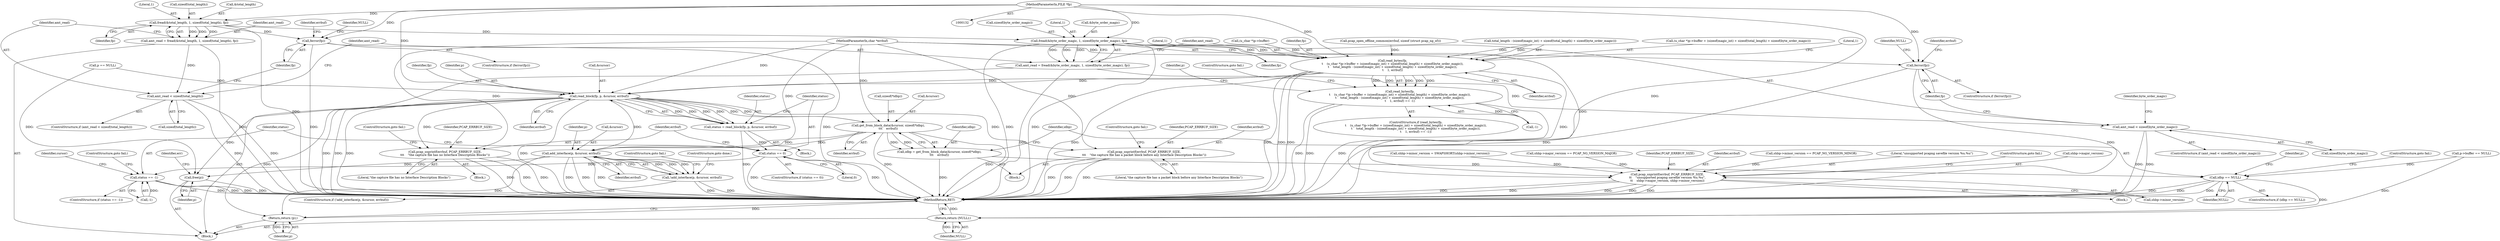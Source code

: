 digraph "0_libpcap_87d6bef033062f969e70fa40c43dfd945d5a20ab@API" {
"1000173" [label="(Call,fread(&total_length, 1, sizeof(total_length), fp))"];
"1000134" [label="(MethodParameterIn,FILE *fp)"];
"1000171" [label="(Call,amt_read = fread(&total_length, 1, sizeof(total_length), fp))"];
"1000181" [label="(Call,amt_read < sizeof(total_length))"];
"1000187" [label="(Call,ferror(fp))"];
"1000205" [label="(Call,fread(&byte_order_magic, 1, sizeof(byte_order_magic), fp))"];
"1000203" [label="(Call,amt_read = fread(&byte_order_magic, 1, sizeof(byte_order_magic), fp))"];
"1000213" [label="(Call,amt_read < sizeof(byte_order_magic))"];
"1000219" [label="(Call,ferror(fp))"];
"1000447" [label="(Call,read_bytes(fp,\n\t    (u_char *)p->buffer + (sizeof(magic_int) + sizeof(total_length) + sizeof(byte_order_magic)),\n\t    total_length - (sizeof(magic_int) + sizeof(total_length) + sizeof(byte_order_magic)),\n\t    1, errbuf))"];
"1000446" [label="(Call,read_bytes(fp,\n\t    (u_char *)p->buffer + (sizeof(magic_int) + sizeof(total_length) + sizeof(byte_order_magic)),\n\t    total_length - (sizeof(magic_int) + sizeof(total_length) + sizeof(byte_order_magic)),\n\t    1, errbuf) == -1)"];
"1000513" [label="(Call,pcap_snprintf(errbuf, PCAP_ERRBUF_SIZE,\n\t\t    \"unsupported pcapng savefile version %u.%u\",\n\t\t    shbp->major_version, shbp->minor_version))"];
"1000549" [label="(Call,read_block(fp, p, &cursor, errbuf))"];
"1000547" [label="(Call,status = read_block(fp, p, &cursor, errbuf))"];
"1000556" [label="(Call,status == 0)"];
"1000566" [label="(Call,status == -1)"];
"1000560" [label="(Call,pcap_snprintf(errbuf, PCAP_ERRBUF_SIZE,\n\t\t\t    \"the capture file has no Interface Description Blocks\"))"];
"1000579" [label="(Call,get_from_block_data(&cursor, sizeof(*idbp),\n\t\t\t    errbuf))"];
"1000577" [label="(Call,idbp = get_from_block_data(&cursor, sizeof(*idbp),\n\t\t\t    errbuf))"];
"1000587" [label="(Call,idbp == NULL)"];
"1000707" [label="(Return,return (NULL);)"];
"1000614" [label="(Call,add_interface(p, &cursor, errbuf))"];
"1000613" [label="(Call,!add_interface(p, &cursor, errbuf))"];
"1000690" [label="(Return,return (p);)"];
"1000701" [label="(Call,free(p))"];
"1000624" [label="(Call,pcap_snprintf(errbuf, PCAP_ERRBUF_SIZE,\n\t\t\t    \"the capture file has a packet block before any Interface Description Blocks\"))"];
"1000557" [label="(Identifier,status)"];
"1000171" [label="(Call,amt_read = fread(&total_length, 1, sizeof(total_length), fp))"];
"1000547" [label="(Call,status = read_block(fp, p, &cursor, errbuf))"];
"1000585" [label="(Identifier,errbuf)"];
"1000620" [label="(ControlStructure,goto done;)"];
"1000615" [label="(Identifier,p)"];
"1000691" [label="(Identifier,p)"];
"1000181" [label="(Call,amt_read < sizeof(total_length))"];
"1000448" [label="(Identifier,fp)"];
"1000568" [label="(Call,-1)"];
"1000548" [label="(Identifier,status)"];
"1000618" [label="(Identifier,errbuf)"];
"1000220" [label="(Identifier,fp)"];
"1000624" [label="(Call,pcap_snprintf(errbuf, PCAP_ERRBUF_SIZE,\n\t\t\t    \"the capture file has a packet block before any Interface Description Blocks\"))"];
"1000176" [label="(Literal,1)"];
"1000218" [label="(ControlStructure,if (ferror(fp)))"];
"1000234" [label="(Identifier,NULL)"];
"1000513" [label="(Call,pcap_snprintf(errbuf, PCAP_ERRBUF_SIZE,\n\t\t    \"unsupported pcapng savefile version %u.%u\",\n\t\t    shbp->major_version, shbp->minor_version))"];
"1000616" [label="(Call,&cursor)"];
"1000138" [label="(Block,)"];
"1000593" [label="(Identifier,p)"];
"1000300" [label="(Call,pcap_open_offline_common(errbuf, sizeof (struct pcap_ng_sf)))"];
"1000628" [label="(ControlStructure,goto fail;)"];
"1000626" [label="(Identifier,PCAP_ERRBUF_SIZE)"];
"1000305" [label="(Call,p == NULL)"];
"1000187" [label="(Call,ferror(fp))"];
"1000463" [label="(Call,total_length - (sizeof(magic_int) + sizeof(total_length) + sizeof(byte_order_magic)))"];
"1000202" [label="(Identifier,NULL)"];
"1000180" [label="(ControlStructure,if (amt_read < sizeof(total_length)))"];
"1000558" [label="(Literal,0)"];
"1000523" [label="(ControlStructure,goto fail;)"];
"1000134" [label="(MethodParameterIn,FILE *fp)"];
"1000237" [label="(Identifier,byte_order_magic)"];
"1000554" [label="(Identifier,errbuf)"];
"1000566" [label="(Call,status == -1)"];
"1000211" [label="(Identifier,fp)"];
"1000573" [label="(Identifier,cursor)"];
"1000570" [label="(ControlStructure,goto fail;)"];
"1000449" [label="(Call,(u_char *)p->buffer + (sizeof(magic_int) + sizeof(total_length) + sizeof(byte_order_magic)))"];
"1000707" [label="(Return,return (NULL);)"];
"1000182" [label="(Identifier,amt_read)"];
"1000565" [label="(ControlStructure,if (status == -1))"];
"1000206" [label="(Call,&byte_order_magic)"];
"1000177" [label="(Call,sizeof(total_length))"];
"1000213" [label="(Call,amt_read < sizeof(byte_order_magic))"];
"1000701" [label="(Call,free(p))"];
"1000614" [label="(Call,add_interface(p, &cursor, errbuf))"];
"1000183" [label="(Call,sizeof(total_length))"];
"1000705" [label="(Identifier,err)"];
"1000209" [label="(Call,sizeof(byte_order_magic))"];
"1000445" [label="(ControlStructure,if (read_bytes(fp,\n\t    (u_char *)p->buffer + (sizeof(magic_int) + sizeof(total_length) + sizeof(byte_order_magic)),\n\t    total_length - (sizeof(magic_int) + sizeof(total_length) + sizeof(byte_order_magic)),\n\t    1, errbuf) == -1))"];
"1000517" [label="(Call,shbp->major_version)"];
"1000702" [label="(Identifier,p)"];
"1000589" [label="(Identifier,NULL)"];
"1000491" [label="(Call,shbp->minor_version = SWAPSHORT(shbp->minor_version))"];
"1000480" [label="(Identifier,p)"];
"1000546" [label="(Block,)"];
"1000613" [label="(Call,!add_interface(p, &cursor, errbuf))"];
"1000476" [label="(Literal,1)"];
"1000586" [label="(ControlStructure,if (idbp == NULL))"];
"1000627" [label="(Literal,\"the capture file has a packet block before any Interface Description Blocks\")"];
"1000555" [label="(ControlStructure,if (status == 0))"];
"1000515" [label="(Identifier,PCAP_ERRBUF_SIZE)"];
"1000564" [label="(ControlStructure,goto fail;)"];
"1000587" [label="(Call,idbp == NULL)"];
"1000174" [label="(Call,&total_length)"];
"1000619" [label="(ControlStructure,goto fail;)"];
"1000552" [label="(Call,&cursor)"];
"1000550" [label="(Identifier,fp)"];
"1000561" [label="(Identifier,errbuf)"];
"1000179" [label="(Identifier,fp)"];
"1000203" [label="(Call,amt_read = fread(&byte_order_magic, 1, sizeof(byte_order_magic), fp))"];
"1000514" [label="(Identifier,errbuf)"];
"1000173" [label="(Call,fread(&total_length, 1, sizeof(total_length), fp))"];
"1000205" [label="(Call,fread(&byte_order_magic, 1, sizeof(byte_order_magic), fp))"];
"1000575" [label="(Block,)"];
"1000223" [label="(Identifier,errbuf)"];
"1000473" [label="(Literal,1)"];
"1000186" [label="(ControlStructure,if (ferror(fp)))"];
"1000477" [label="(ControlStructure,goto fail;)"];
"1000191" [label="(Identifier,errbuf)"];
"1000580" [label="(Call,&cursor)"];
"1000475" [label="(Call,-1)"];
"1000507" [label="(Call,shbp->minor_version == PCAP_NG_VERSION_MINOR)"];
"1000582" [label="(Call,sizeof(*idbp))"];
"1000212" [label="(ControlStructure,if (amt_read < sizeof(byte_order_magic)))"];
"1000549" [label="(Call,read_block(fp, p, &cursor, errbuf))"];
"1000520" [label="(Call,shbp->minor_version)"];
"1000512" [label="(Block,)"];
"1000516" [label="(Literal,\"unsupported pcapng savefile version %u.%u\")"];
"1000388" [label="(Call,p->buffer == NULL)"];
"1000559" [label="(Block,)"];
"1000563" [label="(Literal,\"the capture file has no Interface Description Blocks\")"];
"1000577" [label="(Call,idbp = get_from_block_data(&cursor, sizeof(*idbp),\n\t\t\t    errbuf))"];
"1000579" [label="(Call,get_from_block_data(&cursor, sizeof(*idbp),\n\t\t\t    errbuf))"];
"1000625" [label="(Identifier,errbuf)"];
"1000215" [label="(Call,sizeof(byte_order_magic))"];
"1000708" [label="(Identifier,NULL)"];
"1000219" [label="(Call,ferror(fp))"];
"1000172" [label="(Identifier,amt_read)"];
"1000709" [label="(MethodReturn,RET)"];
"1000447" [label="(Call,read_bytes(fp,\n\t    (u_char *)p->buffer + (sizeof(magic_int) + sizeof(total_length) + sizeof(byte_order_magic)),\n\t    total_length - (sizeof(magic_int) + sizeof(total_length) + sizeof(byte_order_magic)),\n\t    1, errbuf))"];
"1000204" [label="(Identifier,amt_read)"];
"1000560" [label="(Call,pcap_snprintf(errbuf, PCAP_ERRBUF_SIZE,\n\t\t\t    \"the capture file has no Interface Description Blocks\"))"];
"1000578" [label="(Identifier,idbp)"];
"1000612" [label="(ControlStructure,if (!add_interface(p, &cursor, errbuf)))"];
"1000446" [label="(Call,read_bytes(fp,\n\t    (u_char *)p->buffer + (sizeof(magic_int) + sizeof(total_length) + sizeof(byte_order_magic)),\n\t    total_length - (sizeof(magic_int) + sizeof(total_length) + sizeof(byte_order_magic)),\n\t    1, errbuf) == -1)"];
"1000450" [label="(Call,(u_char *)p->buffer)"];
"1000567" [label="(Identifier,status)"];
"1000551" [label="(Identifier,p)"];
"1000474" [label="(Identifier,errbuf)"];
"1000690" [label="(Return,return (p);)"];
"1000562" [label="(Identifier,PCAP_ERRBUF_SIZE)"];
"1000556" [label="(Call,status == 0)"];
"1000188" [label="(Identifier,fp)"];
"1000590" [label="(ControlStructure,goto fail;)"];
"1000136" [label="(MethodParameterIn,char *errbuf)"];
"1000208" [label="(Literal,1)"];
"1000214" [label="(Identifier,amt_read)"];
"1000588" [label="(Identifier,idbp)"];
"1000502" [label="(Call,shbp->major_version == PCAP_NG_VERSION_MAJOR)"];
"1000173" -> "1000171"  [label="AST: "];
"1000173" -> "1000179"  [label="CFG: "];
"1000174" -> "1000173"  [label="AST: "];
"1000176" -> "1000173"  [label="AST: "];
"1000177" -> "1000173"  [label="AST: "];
"1000179" -> "1000173"  [label="AST: "];
"1000171" -> "1000173"  [label="CFG: "];
"1000173" -> "1000709"  [label="DDG: "];
"1000173" -> "1000171"  [label="DDG: "];
"1000173" -> "1000171"  [label="DDG: "];
"1000173" -> "1000171"  [label="DDG: "];
"1000134" -> "1000173"  [label="DDG: "];
"1000173" -> "1000187"  [label="DDG: "];
"1000173" -> "1000205"  [label="DDG: "];
"1000134" -> "1000132"  [label="AST: "];
"1000134" -> "1000709"  [label="DDG: "];
"1000134" -> "1000187"  [label="DDG: "];
"1000134" -> "1000205"  [label="DDG: "];
"1000134" -> "1000219"  [label="DDG: "];
"1000134" -> "1000447"  [label="DDG: "];
"1000134" -> "1000549"  [label="DDG: "];
"1000171" -> "1000138"  [label="AST: "];
"1000172" -> "1000171"  [label="AST: "];
"1000182" -> "1000171"  [label="CFG: "];
"1000171" -> "1000709"  [label="DDG: "];
"1000171" -> "1000181"  [label="DDG: "];
"1000181" -> "1000180"  [label="AST: "];
"1000181" -> "1000183"  [label="CFG: "];
"1000182" -> "1000181"  [label="AST: "];
"1000183" -> "1000181"  [label="AST: "];
"1000188" -> "1000181"  [label="CFG: "];
"1000204" -> "1000181"  [label="CFG: "];
"1000181" -> "1000709"  [label="DDG: "];
"1000181" -> "1000709"  [label="DDG: "];
"1000187" -> "1000186"  [label="AST: "];
"1000187" -> "1000188"  [label="CFG: "];
"1000188" -> "1000187"  [label="AST: "];
"1000191" -> "1000187"  [label="CFG: "];
"1000202" -> "1000187"  [label="CFG: "];
"1000187" -> "1000709"  [label="DDG: "];
"1000187" -> "1000709"  [label="DDG: "];
"1000205" -> "1000203"  [label="AST: "];
"1000205" -> "1000211"  [label="CFG: "];
"1000206" -> "1000205"  [label="AST: "];
"1000208" -> "1000205"  [label="AST: "];
"1000209" -> "1000205"  [label="AST: "];
"1000211" -> "1000205"  [label="AST: "];
"1000203" -> "1000205"  [label="CFG: "];
"1000205" -> "1000709"  [label="DDG: "];
"1000205" -> "1000709"  [label="DDG: "];
"1000205" -> "1000203"  [label="DDG: "];
"1000205" -> "1000203"  [label="DDG: "];
"1000205" -> "1000203"  [label="DDG: "];
"1000205" -> "1000219"  [label="DDG: "];
"1000205" -> "1000447"  [label="DDG: "];
"1000203" -> "1000138"  [label="AST: "];
"1000204" -> "1000203"  [label="AST: "];
"1000214" -> "1000203"  [label="CFG: "];
"1000203" -> "1000709"  [label="DDG: "];
"1000203" -> "1000213"  [label="DDG: "];
"1000213" -> "1000212"  [label="AST: "];
"1000213" -> "1000215"  [label="CFG: "];
"1000214" -> "1000213"  [label="AST: "];
"1000215" -> "1000213"  [label="AST: "];
"1000220" -> "1000213"  [label="CFG: "];
"1000237" -> "1000213"  [label="CFG: "];
"1000213" -> "1000709"  [label="DDG: "];
"1000213" -> "1000709"  [label="DDG: "];
"1000219" -> "1000218"  [label="AST: "];
"1000219" -> "1000220"  [label="CFG: "];
"1000220" -> "1000219"  [label="AST: "];
"1000223" -> "1000219"  [label="CFG: "];
"1000234" -> "1000219"  [label="CFG: "];
"1000219" -> "1000709"  [label="DDG: "];
"1000219" -> "1000709"  [label="DDG: "];
"1000447" -> "1000446"  [label="AST: "];
"1000447" -> "1000474"  [label="CFG: "];
"1000448" -> "1000447"  [label="AST: "];
"1000449" -> "1000447"  [label="AST: "];
"1000463" -> "1000447"  [label="AST: "];
"1000473" -> "1000447"  [label="AST: "];
"1000474" -> "1000447"  [label="AST: "];
"1000476" -> "1000447"  [label="CFG: "];
"1000447" -> "1000709"  [label="DDG: "];
"1000447" -> "1000709"  [label="DDG: "];
"1000447" -> "1000709"  [label="DDG: "];
"1000447" -> "1000709"  [label="DDG: "];
"1000447" -> "1000446"  [label="DDG: "];
"1000447" -> "1000446"  [label="DDG: "];
"1000447" -> "1000446"  [label="DDG: "];
"1000447" -> "1000446"  [label="DDG: "];
"1000447" -> "1000446"  [label="DDG: "];
"1000450" -> "1000447"  [label="DDG: "];
"1000463" -> "1000447"  [label="DDG: "];
"1000463" -> "1000447"  [label="DDG: "];
"1000300" -> "1000447"  [label="DDG: "];
"1000136" -> "1000447"  [label="DDG: "];
"1000447" -> "1000513"  [label="DDG: "];
"1000447" -> "1000549"  [label="DDG: "];
"1000447" -> "1000549"  [label="DDG: "];
"1000446" -> "1000445"  [label="AST: "];
"1000446" -> "1000475"  [label="CFG: "];
"1000475" -> "1000446"  [label="AST: "];
"1000477" -> "1000446"  [label="CFG: "];
"1000480" -> "1000446"  [label="CFG: "];
"1000446" -> "1000709"  [label="DDG: "];
"1000446" -> "1000709"  [label="DDG: "];
"1000446" -> "1000709"  [label="DDG: "];
"1000475" -> "1000446"  [label="DDG: "];
"1000513" -> "1000512"  [label="AST: "];
"1000513" -> "1000520"  [label="CFG: "];
"1000514" -> "1000513"  [label="AST: "];
"1000515" -> "1000513"  [label="AST: "];
"1000516" -> "1000513"  [label="AST: "];
"1000517" -> "1000513"  [label="AST: "];
"1000520" -> "1000513"  [label="AST: "];
"1000523" -> "1000513"  [label="CFG: "];
"1000513" -> "1000709"  [label="DDG: "];
"1000513" -> "1000709"  [label="DDG: "];
"1000513" -> "1000709"  [label="DDG: "];
"1000513" -> "1000709"  [label="DDG: "];
"1000513" -> "1000709"  [label="DDG: "];
"1000136" -> "1000513"  [label="DDG: "];
"1000502" -> "1000513"  [label="DDG: "];
"1000491" -> "1000513"  [label="DDG: "];
"1000507" -> "1000513"  [label="DDG: "];
"1000549" -> "1000547"  [label="AST: "];
"1000549" -> "1000554"  [label="CFG: "];
"1000550" -> "1000549"  [label="AST: "];
"1000551" -> "1000549"  [label="AST: "];
"1000552" -> "1000549"  [label="AST: "];
"1000554" -> "1000549"  [label="AST: "];
"1000547" -> "1000549"  [label="CFG: "];
"1000549" -> "1000709"  [label="DDG: "];
"1000549" -> "1000709"  [label="DDG: "];
"1000549" -> "1000709"  [label="DDG: "];
"1000549" -> "1000709"  [label="DDG: "];
"1000549" -> "1000547"  [label="DDG: "];
"1000549" -> "1000547"  [label="DDG: "];
"1000549" -> "1000547"  [label="DDG: "];
"1000549" -> "1000547"  [label="DDG: "];
"1000305" -> "1000549"  [label="DDG: "];
"1000136" -> "1000549"  [label="DDG: "];
"1000549" -> "1000560"  [label="DDG: "];
"1000549" -> "1000579"  [label="DDG: "];
"1000549" -> "1000579"  [label="DDG: "];
"1000549" -> "1000614"  [label="DDG: "];
"1000549" -> "1000624"  [label="DDG: "];
"1000549" -> "1000690"  [label="DDG: "];
"1000549" -> "1000701"  [label="DDG: "];
"1000547" -> "1000546"  [label="AST: "];
"1000548" -> "1000547"  [label="AST: "];
"1000557" -> "1000547"  [label="CFG: "];
"1000547" -> "1000709"  [label="DDG: "];
"1000547" -> "1000556"  [label="DDG: "];
"1000556" -> "1000555"  [label="AST: "];
"1000556" -> "1000558"  [label="CFG: "];
"1000557" -> "1000556"  [label="AST: "];
"1000558" -> "1000556"  [label="AST: "];
"1000561" -> "1000556"  [label="CFG: "];
"1000567" -> "1000556"  [label="CFG: "];
"1000556" -> "1000709"  [label="DDG: "];
"1000556" -> "1000709"  [label="DDG: "];
"1000556" -> "1000566"  [label="DDG: "];
"1000566" -> "1000565"  [label="AST: "];
"1000566" -> "1000568"  [label="CFG: "];
"1000567" -> "1000566"  [label="AST: "];
"1000568" -> "1000566"  [label="AST: "];
"1000570" -> "1000566"  [label="CFG: "];
"1000573" -> "1000566"  [label="CFG: "];
"1000566" -> "1000709"  [label="DDG: "];
"1000566" -> "1000709"  [label="DDG: "];
"1000566" -> "1000709"  [label="DDG: "];
"1000568" -> "1000566"  [label="DDG: "];
"1000560" -> "1000559"  [label="AST: "];
"1000560" -> "1000563"  [label="CFG: "];
"1000561" -> "1000560"  [label="AST: "];
"1000562" -> "1000560"  [label="AST: "];
"1000563" -> "1000560"  [label="AST: "];
"1000564" -> "1000560"  [label="CFG: "];
"1000560" -> "1000709"  [label="DDG: "];
"1000560" -> "1000709"  [label="DDG: "];
"1000560" -> "1000709"  [label="DDG: "];
"1000136" -> "1000560"  [label="DDG: "];
"1000579" -> "1000577"  [label="AST: "];
"1000579" -> "1000585"  [label="CFG: "];
"1000580" -> "1000579"  [label="AST: "];
"1000582" -> "1000579"  [label="AST: "];
"1000585" -> "1000579"  [label="AST: "];
"1000577" -> "1000579"  [label="CFG: "];
"1000579" -> "1000709"  [label="DDG: "];
"1000579" -> "1000709"  [label="DDG: "];
"1000579" -> "1000577"  [label="DDG: "];
"1000579" -> "1000577"  [label="DDG: "];
"1000136" -> "1000579"  [label="DDG: "];
"1000579" -> "1000614"  [label="DDG: "];
"1000579" -> "1000614"  [label="DDG: "];
"1000577" -> "1000575"  [label="AST: "];
"1000578" -> "1000577"  [label="AST: "];
"1000588" -> "1000577"  [label="CFG: "];
"1000577" -> "1000709"  [label="DDG: "];
"1000577" -> "1000587"  [label="DDG: "];
"1000587" -> "1000586"  [label="AST: "];
"1000587" -> "1000589"  [label="CFG: "];
"1000588" -> "1000587"  [label="AST: "];
"1000589" -> "1000587"  [label="AST: "];
"1000590" -> "1000587"  [label="CFG: "];
"1000593" -> "1000587"  [label="CFG: "];
"1000587" -> "1000709"  [label="DDG: "];
"1000587" -> "1000709"  [label="DDG: "];
"1000587" -> "1000709"  [label="DDG: "];
"1000388" -> "1000587"  [label="DDG: "];
"1000587" -> "1000707"  [label="DDG: "];
"1000707" -> "1000138"  [label="AST: "];
"1000707" -> "1000708"  [label="CFG: "];
"1000708" -> "1000707"  [label="AST: "];
"1000709" -> "1000707"  [label="CFG: "];
"1000707" -> "1000709"  [label="DDG: "];
"1000708" -> "1000707"  [label="DDG: "];
"1000388" -> "1000707"  [label="DDG: "];
"1000614" -> "1000613"  [label="AST: "];
"1000614" -> "1000618"  [label="CFG: "];
"1000615" -> "1000614"  [label="AST: "];
"1000616" -> "1000614"  [label="AST: "];
"1000618" -> "1000614"  [label="AST: "];
"1000613" -> "1000614"  [label="CFG: "];
"1000614" -> "1000709"  [label="DDG: "];
"1000614" -> "1000709"  [label="DDG: "];
"1000614" -> "1000709"  [label="DDG: "];
"1000614" -> "1000613"  [label="DDG: "];
"1000614" -> "1000613"  [label="DDG: "];
"1000614" -> "1000613"  [label="DDG: "];
"1000136" -> "1000614"  [label="DDG: "];
"1000614" -> "1000690"  [label="DDG: "];
"1000614" -> "1000701"  [label="DDG: "];
"1000613" -> "1000612"  [label="AST: "];
"1000619" -> "1000613"  [label="CFG: "];
"1000620" -> "1000613"  [label="CFG: "];
"1000613" -> "1000709"  [label="DDG: "];
"1000613" -> "1000709"  [label="DDG: "];
"1000690" -> "1000138"  [label="AST: "];
"1000690" -> "1000691"  [label="CFG: "];
"1000691" -> "1000690"  [label="AST: "];
"1000709" -> "1000690"  [label="CFG: "];
"1000690" -> "1000709"  [label="DDG: "];
"1000691" -> "1000690"  [label="DDG: "];
"1000701" -> "1000138"  [label="AST: "];
"1000701" -> "1000702"  [label="CFG: "];
"1000702" -> "1000701"  [label="AST: "];
"1000705" -> "1000701"  [label="CFG: "];
"1000701" -> "1000709"  [label="DDG: "];
"1000305" -> "1000701"  [label="DDG: "];
"1000624" -> "1000575"  [label="AST: "];
"1000624" -> "1000627"  [label="CFG: "];
"1000625" -> "1000624"  [label="AST: "];
"1000626" -> "1000624"  [label="AST: "];
"1000627" -> "1000624"  [label="AST: "];
"1000628" -> "1000624"  [label="CFG: "];
"1000624" -> "1000709"  [label="DDG: "];
"1000624" -> "1000709"  [label="DDG: "];
"1000624" -> "1000709"  [label="DDG: "];
"1000136" -> "1000624"  [label="DDG: "];
}
